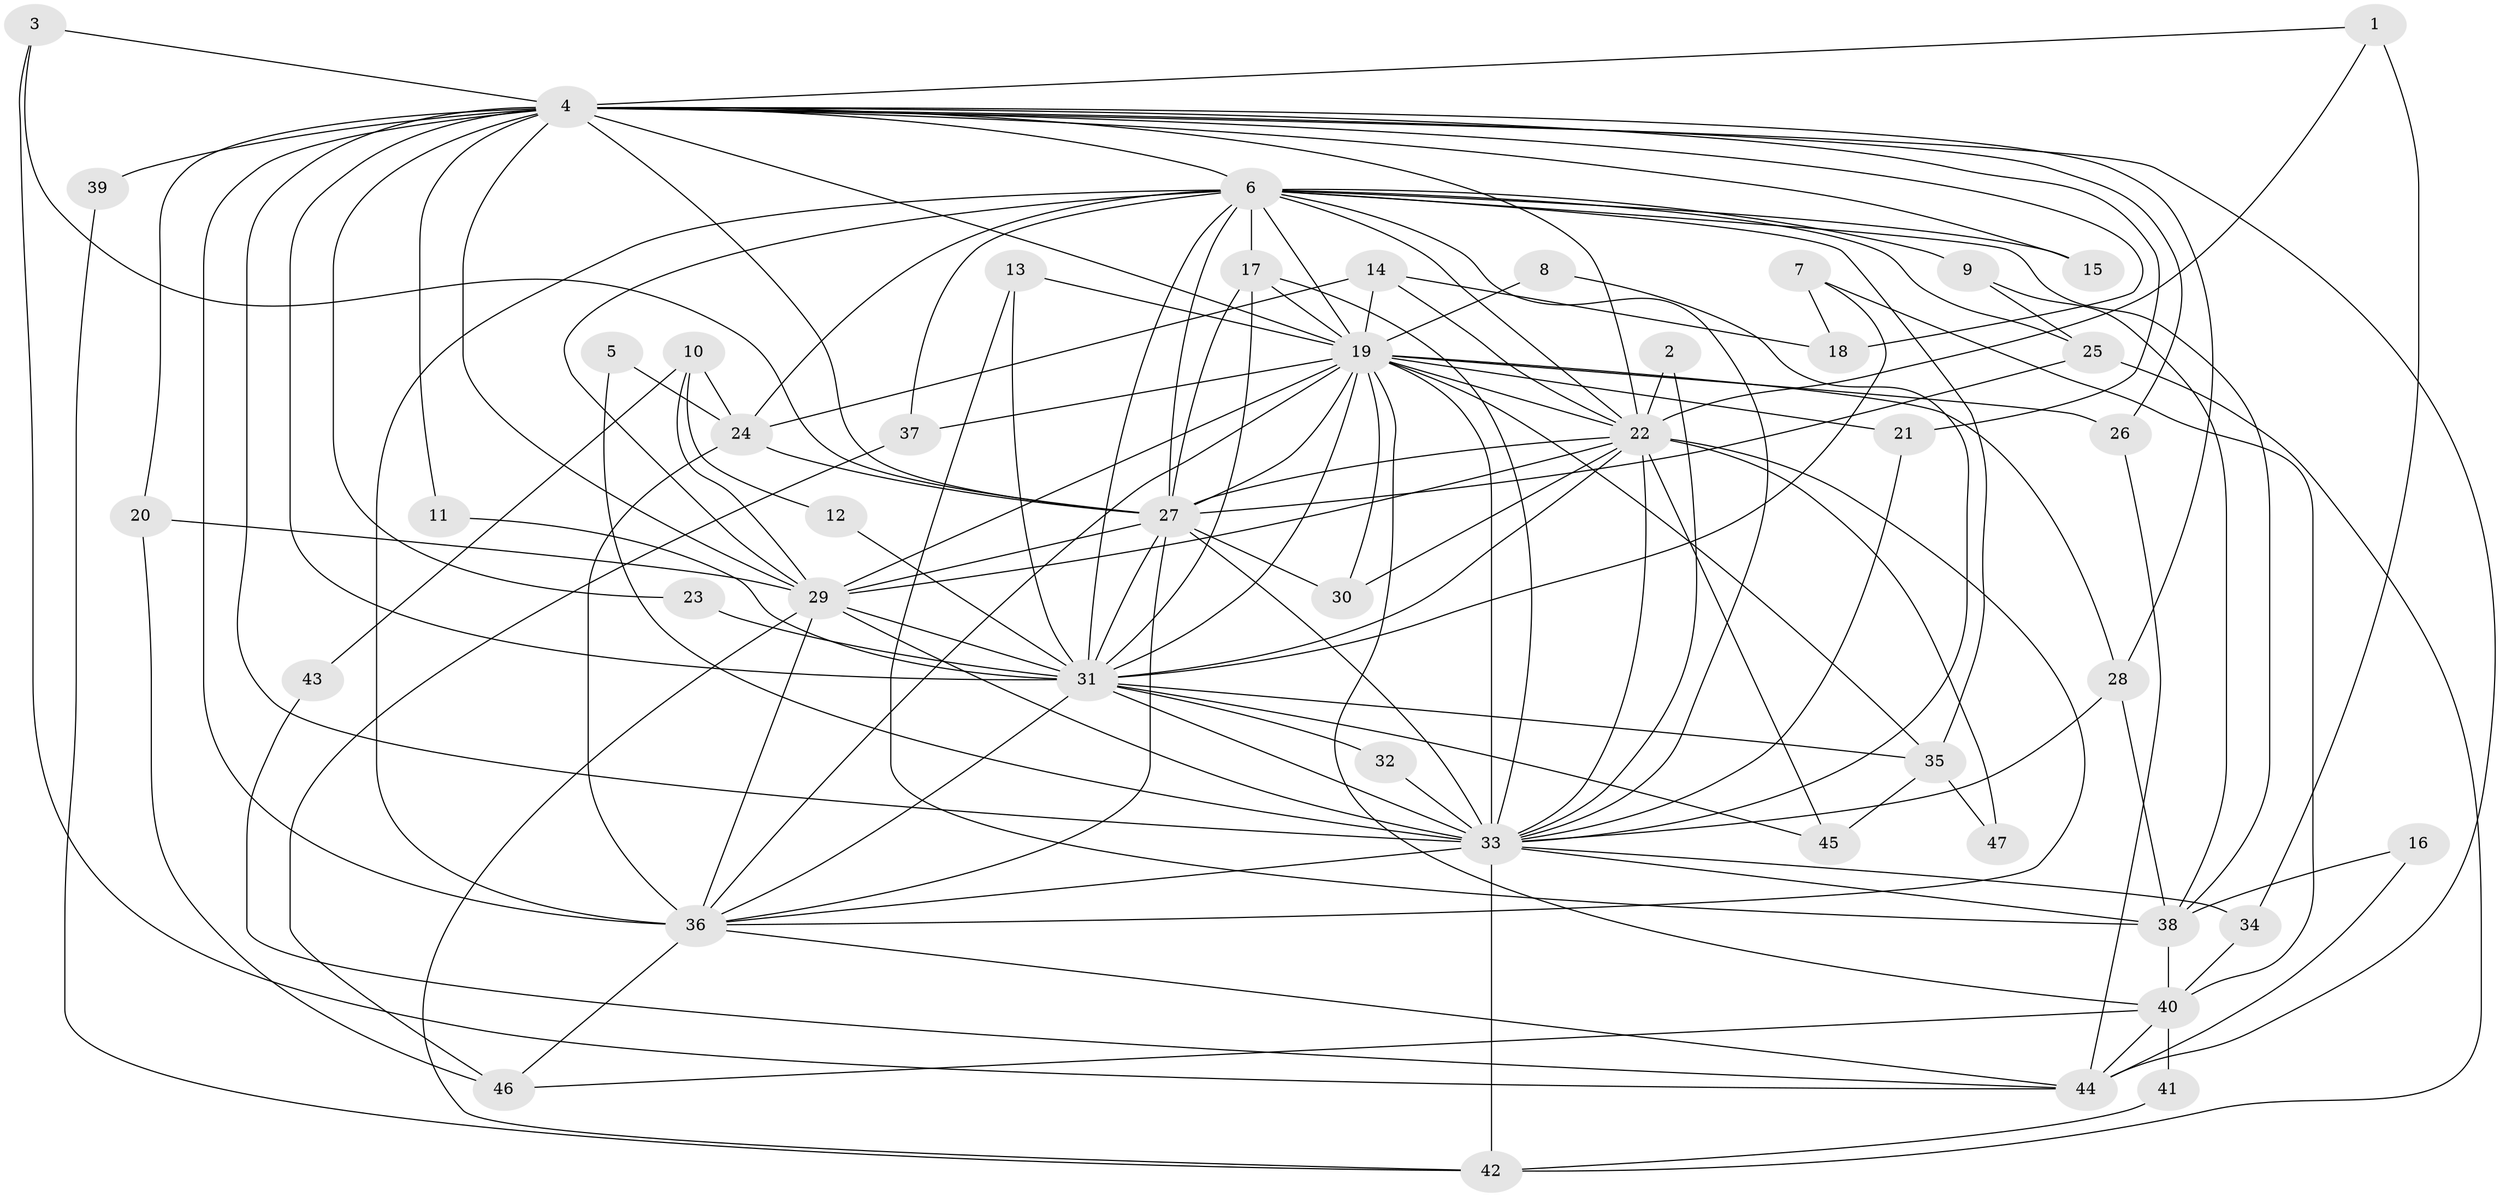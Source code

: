 // original degree distribution, {23: 0.010638297872340425, 13: 0.010638297872340425, 16: 0.010638297872340425, 27: 0.02127659574468085, 21: 0.010638297872340425, 19: 0.010638297872340425, 22: 0.010638297872340425, 11: 0.010638297872340425, 18: 0.010638297872340425, 7: 0.0425531914893617, 2: 0.5531914893617021, 3: 0.18085106382978725, 4: 0.09574468085106383, 5: 0.02127659574468085}
// Generated by graph-tools (version 1.1) at 2025/01/03/09/25 03:01:24]
// undirected, 47 vertices, 133 edges
graph export_dot {
graph [start="1"]
  node [color=gray90,style=filled];
  1;
  2;
  3;
  4;
  5;
  6;
  7;
  8;
  9;
  10;
  11;
  12;
  13;
  14;
  15;
  16;
  17;
  18;
  19;
  20;
  21;
  22;
  23;
  24;
  25;
  26;
  27;
  28;
  29;
  30;
  31;
  32;
  33;
  34;
  35;
  36;
  37;
  38;
  39;
  40;
  41;
  42;
  43;
  44;
  45;
  46;
  47;
  1 -- 4 [weight=1.0];
  1 -- 22 [weight=1.0];
  1 -- 34 [weight=1.0];
  2 -- 22 [weight=1.0];
  2 -- 33 [weight=1.0];
  3 -- 4 [weight=1.0];
  3 -- 27 [weight=1.0];
  3 -- 44 [weight=1.0];
  4 -- 6 [weight=2.0];
  4 -- 11 [weight=1.0];
  4 -- 15 [weight=1.0];
  4 -- 18 [weight=1.0];
  4 -- 19 [weight=3.0];
  4 -- 20 [weight=1.0];
  4 -- 21 [weight=1.0];
  4 -- 22 [weight=2.0];
  4 -- 23 [weight=1.0];
  4 -- 26 [weight=1.0];
  4 -- 27 [weight=2.0];
  4 -- 28 [weight=1.0];
  4 -- 29 [weight=2.0];
  4 -- 31 [weight=3.0];
  4 -- 33 [weight=2.0];
  4 -- 36 [weight=2.0];
  4 -- 39 [weight=3.0];
  4 -- 44 [weight=1.0];
  5 -- 24 [weight=1.0];
  5 -- 33 [weight=1.0];
  6 -- 9 [weight=1.0];
  6 -- 15 [weight=1.0];
  6 -- 17 [weight=1.0];
  6 -- 19 [weight=2.0];
  6 -- 22 [weight=1.0];
  6 -- 24 [weight=2.0];
  6 -- 25 [weight=2.0];
  6 -- 27 [weight=1.0];
  6 -- 29 [weight=1.0];
  6 -- 31 [weight=2.0];
  6 -- 33 [weight=1.0];
  6 -- 35 [weight=1.0];
  6 -- 36 [weight=1.0];
  6 -- 37 [weight=1.0];
  6 -- 38 [weight=1.0];
  7 -- 18 [weight=1.0];
  7 -- 31 [weight=1.0];
  7 -- 40 [weight=1.0];
  8 -- 19 [weight=1.0];
  8 -- 33 [weight=2.0];
  9 -- 25 [weight=1.0];
  9 -- 38 [weight=1.0];
  10 -- 12 [weight=1.0];
  10 -- 24 [weight=1.0];
  10 -- 29 [weight=1.0];
  10 -- 43 [weight=1.0];
  11 -- 31 [weight=1.0];
  12 -- 31 [weight=1.0];
  13 -- 19 [weight=1.0];
  13 -- 31 [weight=1.0];
  13 -- 38 [weight=1.0];
  14 -- 18 [weight=1.0];
  14 -- 19 [weight=1.0];
  14 -- 22 [weight=1.0];
  14 -- 24 [weight=1.0];
  16 -- 38 [weight=1.0];
  16 -- 44 [weight=1.0];
  17 -- 19 [weight=1.0];
  17 -- 27 [weight=1.0];
  17 -- 31 [weight=1.0];
  17 -- 33 [weight=1.0];
  19 -- 21 [weight=1.0];
  19 -- 22 [weight=2.0];
  19 -- 26 [weight=1.0];
  19 -- 27 [weight=2.0];
  19 -- 28 [weight=1.0];
  19 -- 29 [weight=2.0];
  19 -- 30 [weight=1.0];
  19 -- 31 [weight=2.0];
  19 -- 33 [weight=2.0];
  19 -- 35 [weight=1.0];
  19 -- 36 [weight=1.0];
  19 -- 37 [weight=1.0];
  19 -- 40 [weight=1.0];
  20 -- 29 [weight=1.0];
  20 -- 46 [weight=1.0];
  21 -- 33 [weight=1.0];
  22 -- 27 [weight=2.0];
  22 -- 29 [weight=1.0];
  22 -- 30 [weight=1.0];
  22 -- 31 [weight=2.0];
  22 -- 33 [weight=1.0];
  22 -- 36 [weight=1.0];
  22 -- 45 [weight=1.0];
  22 -- 47 [weight=2.0];
  23 -- 31 [weight=1.0];
  24 -- 27 [weight=1.0];
  24 -- 36 [weight=1.0];
  25 -- 27 [weight=1.0];
  25 -- 42 [weight=1.0];
  26 -- 44 [weight=1.0];
  27 -- 29 [weight=2.0];
  27 -- 30 [weight=1.0];
  27 -- 31 [weight=2.0];
  27 -- 33 [weight=1.0];
  27 -- 36 [weight=1.0];
  28 -- 33 [weight=1.0];
  28 -- 38 [weight=1.0];
  29 -- 31 [weight=1.0];
  29 -- 33 [weight=1.0];
  29 -- 36 [weight=2.0];
  29 -- 42 [weight=1.0];
  31 -- 32 [weight=2.0];
  31 -- 33 [weight=2.0];
  31 -- 35 [weight=1.0];
  31 -- 36 [weight=1.0];
  31 -- 45 [weight=1.0];
  32 -- 33 [weight=1.0];
  33 -- 34 [weight=1.0];
  33 -- 36 [weight=1.0];
  33 -- 38 [weight=1.0];
  33 -- 42 [weight=1.0];
  34 -- 40 [weight=1.0];
  35 -- 45 [weight=1.0];
  35 -- 47 [weight=1.0];
  36 -- 44 [weight=1.0];
  36 -- 46 [weight=1.0];
  37 -- 46 [weight=1.0];
  38 -- 40 [weight=1.0];
  39 -- 42 [weight=1.0];
  40 -- 41 [weight=1.0];
  40 -- 44 [weight=1.0];
  40 -- 46 [weight=1.0];
  41 -- 42 [weight=1.0];
  43 -- 44 [weight=1.0];
}
